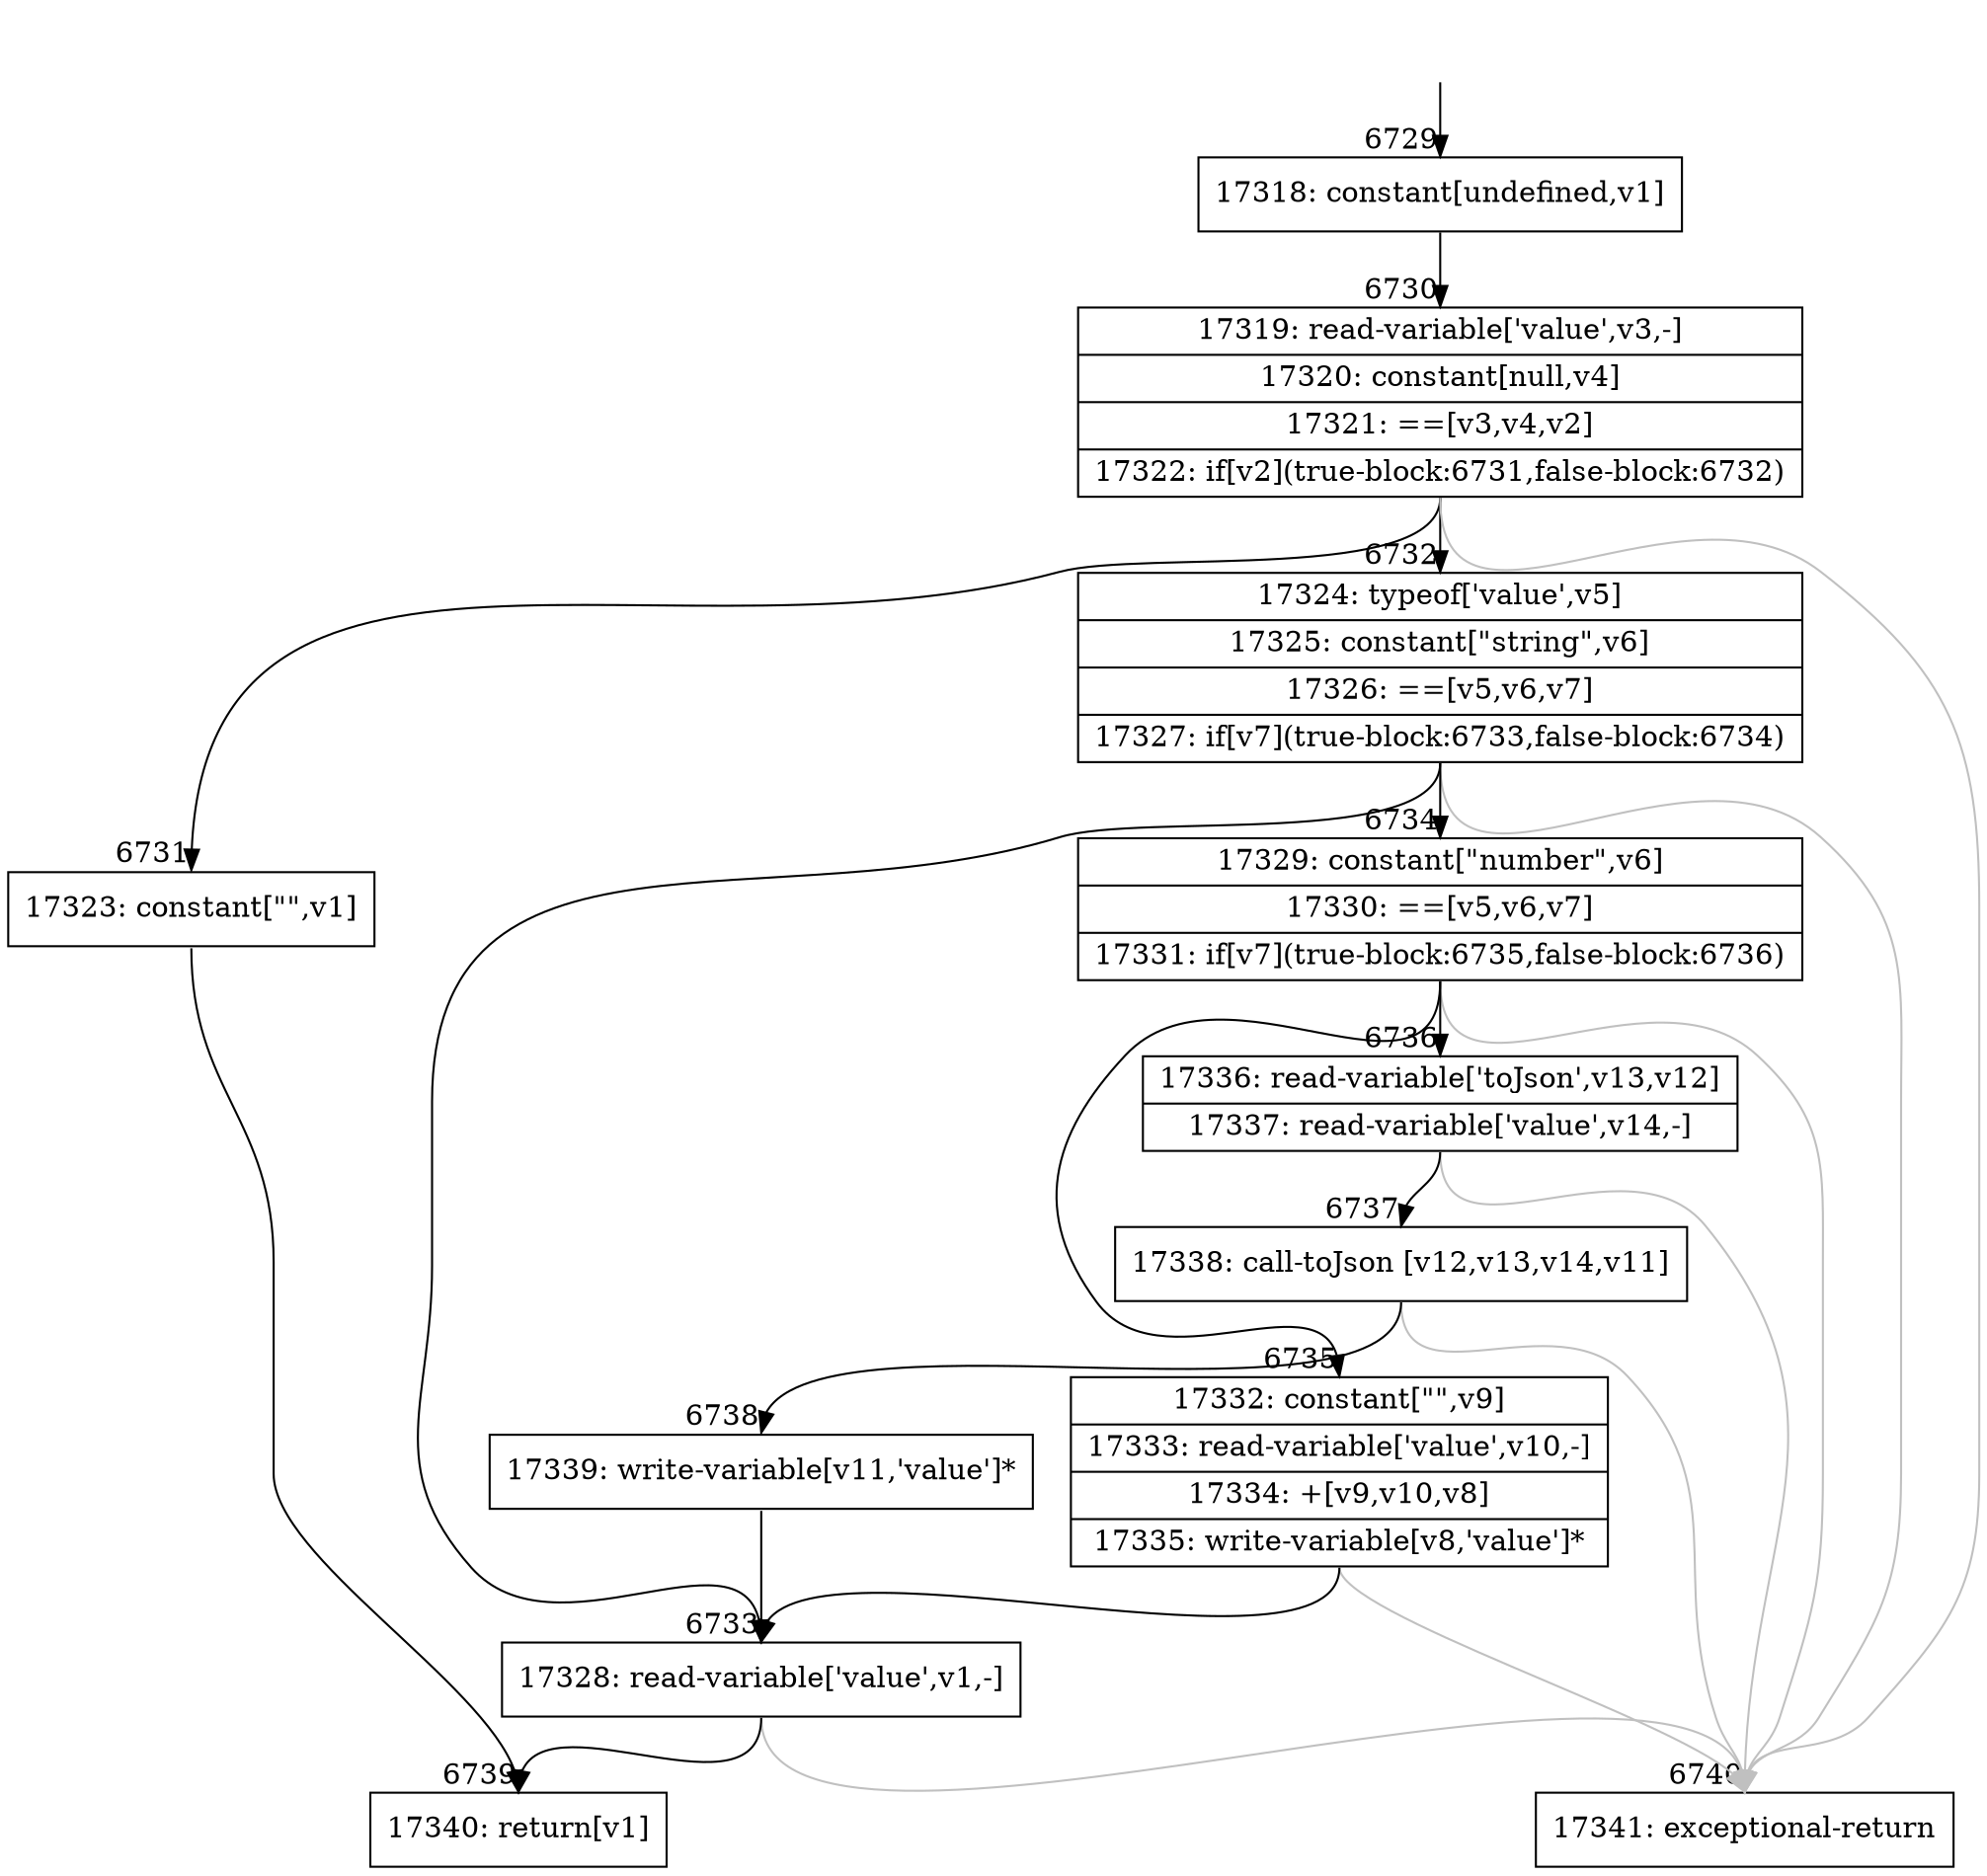 digraph {
rankdir="TD"
BB_entry508[shape=none,label=""];
BB_entry508 -> BB6729 [tailport=s, headport=n, headlabel="    6729"]
BB6729 [shape=record label="{17318: constant[undefined,v1]}" ] 
BB6729 -> BB6730 [tailport=s, headport=n, headlabel="      6730"]
BB6730 [shape=record label="{17319: read-variable['value',v3,-]|17320: constant[null,v4]|17321: ==[v3,v4,v2]|17322: if[v2](true-block:6731,false-block:6732)}" ] 
BB6730 -> BB6731 [tailport=s, headport=n, headlabel="      6731"]
BB6730 -> BB6732 [tailport=s, headport=n, headlabel="      6732"]
BB6730 -> BB6740 [tailport=s, headport=n, color=gray, headlabel="      6740"]
BB6731 [shape=record label="{17323: constant[\"\",v1]}" ] 
BB6731 -> BB6739 [tailport=s, headport=n, headlabel="      6739"]
BB6732 [shape=record label="{17324: typeof['value',v5]|17325: constant[\"string\",v6]|17326: ==[v5,v6,v7]|17327: if[v7](true-block:6733,false-block:6734)}" ] 
BB6732 -> BB6733 [tailport=s, headport=n, headlabel="      6733"]
BB6732 -> BB6734 [tailport=s, headport=n, headlabel="      6734"]
BB6732 -> BB6740 [tailport=s, headport=n, color=gray]
BB6733 [shape=record label="{17328: read-variable['value',v1,-]}" ] 
BB6733 -> BB6739 [tailport=s, headport=n]
BB6733 -> BB6740 [tailport=s, headport=n, color=gray]
BB6734 [shape=record label="{17329: constant[\"number\",v6]|17330: ==[v5,v6,v7]|17331: if[v7](true-block:6735,false-block:6736)}" ] 
BB6734 -> BB6735 [tailport=s, headport=n, headlabel="      6735"]
BB6734 -> BB6736 [tailport=s, headport=n, headlabel="      6736"]
BB6734 -> BB6740 [tailport=s, headport=n, color=gray]
BB6735 [shape=record label="{17332: constant[\"\",v9]|17333: read-variable['value',v10,-]|17334: +[v9,v10,v8]|17335: write-variable[v8,'value']*}" ] 
BB6735 -> BB6733 [tailport=s, headport=n]
BB6735 -> BB6740 [tailport=s, headport=n, color=gray]
BB6736 [shape=record label="{17336: read-variable['toJson',v13,v12]|17337: read-variable['value',v14,-]}" ] 
BB6736 -> BB6737 [tailport=s, headport=n, headlabel="      6737"]
BB6736 -> BB6740 [tailport=s, headport=n, color=gray]
BB6737 [shape=record label="{17338: call-toJson [v12,v13,v14,v11]}" ] 
BB6737 -> BB6738 [tailport=s, headport=n, headlabel="      6738"]
BB6737 -> BB6740 [tailport=s, headport=n, color=gray]
BB6738 [shape=record label="{17339: write-variable[v11,'value']*}" ] 
BB6738 -> BB6733 [tailport=s, headport=n]
BB6739 [shape=record label="{17340: return[v1]}" ] 
BB6740 [shape=record label="{17341: exceptional-return}" ] 
//#$~ 10697
}
